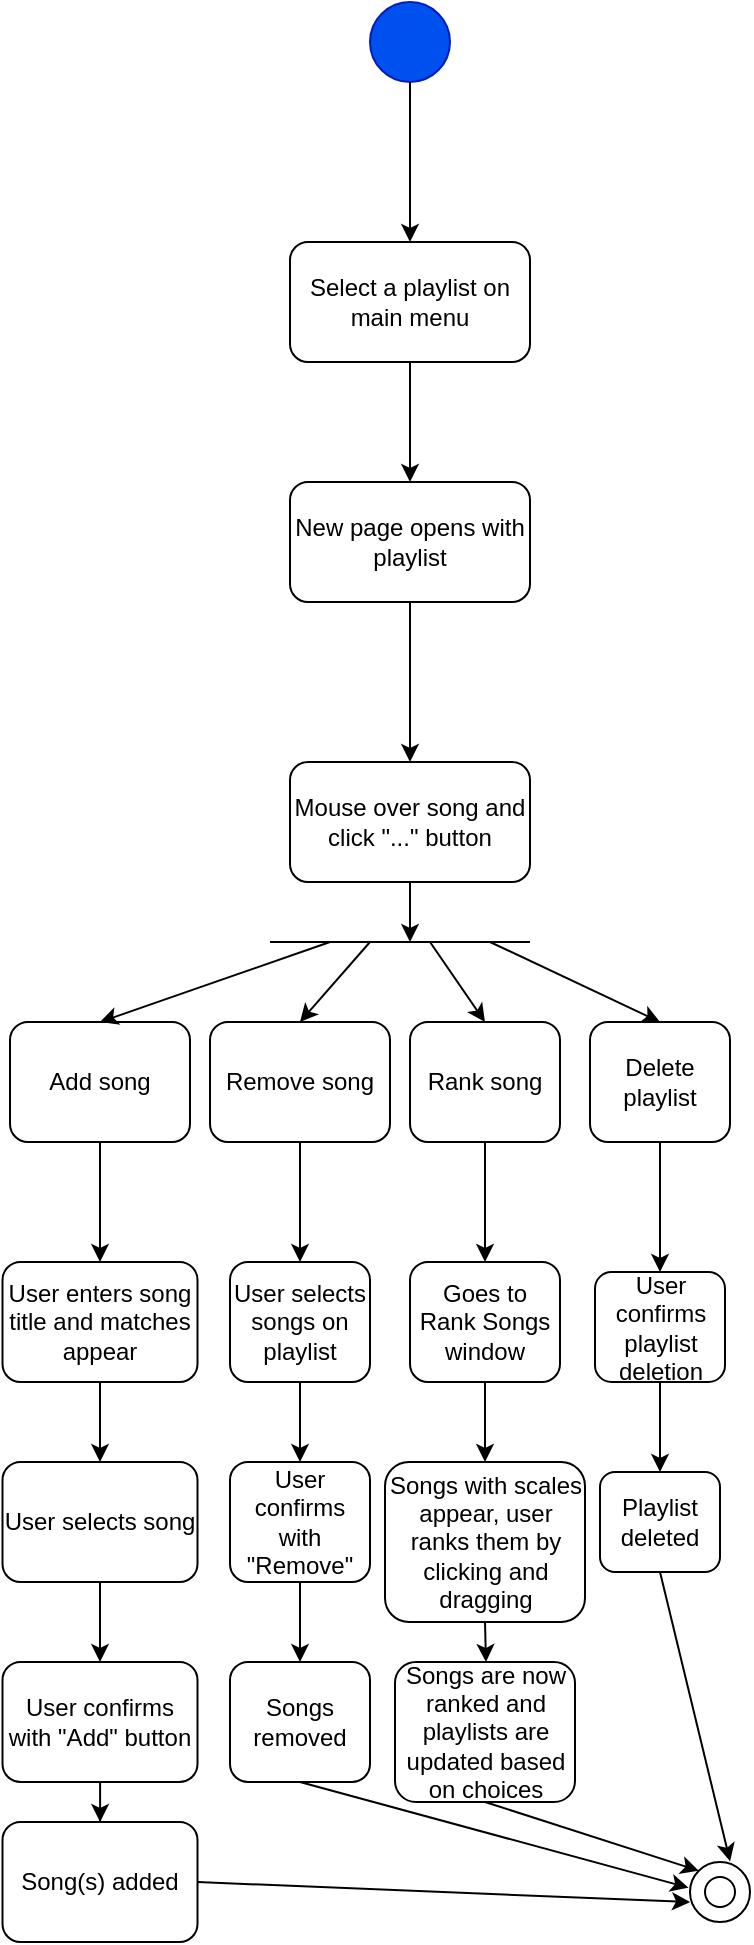<mxfile version="13.3.0" type="github">
  <diagram id="Z5xX8bGPiskThnYwZpLt" name="Page-1">
    <mxGraphModel dx="541" dy="941" grid="1" gridSize="10" guides="1" tooltips="1" connect="1" arrows="1" fold="1" page="1" pageScale="1" pageWidth="850" pageHeight="1100" math="0" shadow="0">
      <root>
        <mxCell id="0" />
        <mxCell id="1" parent="0" />
        <mxCell id="jAkOID69_rrNjXx6O3TZ-1" value="" style="ellipse;whiteSpace=wrap;html=1;aspect=fixed;fillColor=#0050ef;strokeColor=#001DBC;fontColor=#ffffff;" vertex="1" parent="1">
          <mxGeometry x="330" y="90" width="40" height="40" as="geometry" />
        </mxCell>
        <mxCell id="jAkOID69_rrNjXx6O3TZ-2" value="" style="endArrow=classic;html=1;exitX=0.5;exitY=1;exitDx=0;exitDy=0;" edge="1" parent="1" source="jAkOID69_rrNjXx6O3TZ-1">
          <mxGeometry width="50" height="50" relative="1" as="geometry">
            <mxPoint x="390" y="250" as="sourcePoint" />
            <mxPoint x="350" y="210" as="targetPoint" />
          </mxGeometry>
        </mxCell>
        <mxCell id="jAkOID69_rrNjXx6O3TZ-3" value="Select a playlist on main menu" style="rounded=1;whiteSpace=wrap;html=1;" vertex="1" parent="1">
          <mxGeometry x="290" y="210" width="120" height="60" as="geometry" />
        </mxCell>
        <mxCell id="jAkOID69_rrNjXx6O3TZ-4" value="" style="endArrow=classic;html=1;exitX=0.5;exitY=1;exitDx=0;exitDy=0;" edge="1" parent="1" source="jAkOID69_rrNjXx6O3TZ-3">
          <mxGeometry width="50" height="50" relative="1" as="geometry">
            <mxPoint x="340" y="380" as="sourcePoint" />
            <mxPoint x="350" y="330" as="targetPoint" />
          </mxGeometry>
        </mxCell>
        <mxCell id="jAkOID69_rrNjXx6O3TZ-9" value="" style="edgeStyle=orthogonalEdgeStyle;rounded=0;orthogonalLoop=1;jettySize=auto;html=1;" edge="1" parent="1" source="jAkOID69_rrNjXx6O3TZ-5" target="jAkOID69_rrNjXx6O3TZ-8">
          <mxGeometry relative="1" as="geometry" />
        </mxCell>
        <mxCell id="jAkOID69_rrNjXx6O3TZ-5" value="New page opens with playlist" style="rounded=1;whiteSpace=wrap;html=1;" vertex="1" parent="1">
          <mxGeometry x="290" y="330" width="120" height="60" as="geometry" />
        </mxCell>
        <mxCell id="jAkOID69_rrNjXx6O3TZ-8" value="Mouse over song and click &quot;...&quot; button" style="rounded=1;whiteSpace=wrap;html=1;" vertex="1" parent="1">
          <mxGeometry x="290" y="470" width="120" height="60" as="geometry" />
        </mxCell>
        <mxCell id="jAkOID69_rrNjXx6O3TZ-10" value="Add song" style="rounded=1;whiteSpace=wrap;html=1;" vertex="1" parent="1">
          <mxGeometry x="150" y="600" width="90" height="60" as="geometry" />
        </mxCell>
        <mxCell id="jAkOID69_rrNjXx6O3TZ-11" value="" style="endArrow=classic;html=1;entryX=0.5;entryY=0;entryDx=0;entryDy=0;" edge="1" parent="1" target="jAkOID69_rrNjXx6O3TZ-10">
          <mxGeometry width="50" height="50" relative="1" as="geometry">
            <mxPoint x="310" y="560" as="sourcePoint" />
            <mxPoint x="240" y="520" as="targetPoint" />
          </mxGeometry>
        </mxCell>
        <mxCell id="jAkOID69_rrNjXx6O3TZ-12" value="" style="endArrow=none;html=1;" edge="1" parent="1">
          <mxGeometry width="50" height="50" relative="1" as="geometry">
            <mxPoint x="280" y="560" as="sourcePoint" />
            <mxPoint x="410" y="560" as="targetPoint" />
          </mxGeometry>
        </mxCell>
        <mxCell id="jAkOID69_rrNjXx6O3TZ-13" value="" style="endArrow=classic;html=1;exitX=0.5;exitY=1;exitDx=0;exitDy=0;" edge="1" parent="1" source="jAkOID69_rrNjXx6O3TZ-8">
          <mxGeometry width="50" height="50" relative="1" as="geometry">
            <mxPoint x="190" y="550" as="sourcePoint" />
            <mxPoint x="350" y="560" as="targetPoint" />
          </mxGeometry>
        </mxCell>
        <mxCell id="jAkOID69_rrNjXx6O3TZ-14" value="" style="endArrow=classic;html=1;entryX=0.5;entryY=0;entryDx=0;entryDy=0;" edge="1" parent="1" target="jAkOID69_rrNjXx6O3TZ-15">
          <mxGeometry width="50" height="50" relative="1" as="geometry">
            <mxPoint x="330" y="560" as="sourcePoint" />
            <mxPoint x="350" y="600" as="targetPoint" />
          </mxGeometry>
        </mxCell>
        <mxCell id="jAkOID69_rrNjXx6O3TZ-15" value="Remove song" style="rounded=1;whiteSpace=wrap;html=1;" vertex="1" parent="1">
          <mxGeometry x="250" y="600" width="90" height="60" as="geometry" />
        </mxCell>
        <mxCell id="jAkOID69_rrNjXx6O3TZ-16" value="" style="endArrow=classic;html=1;entryX=0.5;entryY=0;entryDx=0;entryDy=0;" edge="1" parent="1" target="jAkOID69_rrNjXx6O3TZ-17">
          <mxGeometry width="50" height="50" relative="1" as="geometry">
            <mxPoint x="360" y="560" as="sourcePoint" />
            <mxPoint x="480" y="600" as="targetPoint" />
          </mxGeometry>
        </mxCell>
        <mxCell id="jAkOID69_rrNjXx6O3TZ-37" value="" style="edgeStyle=orthogonalEdgeStyle;rounded=0;orthogonalLoop=1;jettySize=auto;html=1;" edge="1" parent="1" source="jAkOID69_rrNjXx6O3TZ-17" target="jAkOID69_rrNjXx6O3TZ-36">
          <mxGeometry relative="1" as="geometry" />
        </mxCell>
        <mxCell id="jAkOID69_rrNjXx6O3TZ-17" value="Rank song" style="rounded=1;whiteSpace=wrap;html=1;" vertex="1" parent="1">
          <mxGeometry x="350" y="600" width="75" height="60" as="geometry" />
        </mxCell>
        <mxCell id="jAkOID69_rrNjXx6O3TZ-39" value="" style="edgeStyle=orthogonalEdgeStyle;rounded=0;orthogonalLoop=1;jettySize=auto;html=1;" edge="1" parent="1" source="jAkOID69_rrNjXx6O3TZ-36" target="jAkOID69_rrNjXx6O3TZ-38">
          <mxGeometry relative="1" as="geometry" />
        </mxCell>
        <mxCell id="jAkOID69_rrNjXx6O3TZ-36" value="Goes to Rank Songs window" style="rounded=1;whiteSpace=wrap;html=1;" vertex="1" parent="1">
          <mxGeometry x="350" y="720" width="75" height="60" as="geometry" />
        </mxCell>
        <mxCell id="jAkOID69_rrNjXx6O3TZ-38" value="Songs with scales appear, user ranks them by clicking and dragging" style="rounded=1;whiteSpace=wrap;html=1;" vertex="1" parent="1">
          <mxGeometry x="337.5" y="820" width="100" height="80" as="geometry" />
        </mxCell>
        <mxCell id="jAkOID69_rrNjXx6O3TZ-18" value="Delete playlist" style="rounded=1;whiteSpace=wrap;html=1;" vertex="1" parent="1">
          <mxGeometry x="440" y="600" width="70" height="60" as="geometry" />
        </mxCell>
        <mxCell id="jAkOID69_rrNjXx6O3TZ-19" value="" style="endArrow=classic;html=1;entryX=0.5;entryY=0;entryDx=0;entryDy=0;" edge="1" parent="1" target="jAkOID69_rrNjXx6O3TZ-18">
          <mxGeometry width="50" height="50" relative="1" as="geometry">
            <mxPoint x="390" y="560" as="sourcePoint" />
            <mxPoint x="510" y="490" as="targetPoint" />
          </mxGeometry>
        </mxCell>
        <mxCell id="jAkOID69_rrNjXx6O3TZ-22" value="" style="endArrow=classic;html=1;exitX=0.5;exitY=1;exitDx=0;exitDy=0;" edge="1" parent="1" source="jAkOID69_rrNjXx6O3TZ-10">
          <mxGeometry width="50" height="50" relative="1" as="geometry">
            <mxPoint x="160" y="760" as="sourcePoint" />
            <mxPoint x="195" y="720" as="targetPoint" />
          </mxGeometry>
        </mxCell>
        <mxCell id="jAkOID69_rrNjXx6O3TZ-30" value="" style="edgeStyle=orthogonalEdgeStyle;rounded=0;orthogonalLoop=1;jettySize=auto;html=1;" edge="1" parent="1" source="jAkOID69_rrNjXx6O3TZ-23" target="jAkOID69_rrNjXx6O3TZ-29">
          <mxGeometry relative="1" as="geometry" />
        </mxCell>
        <mxCell id="jAkOID69_rrNjXx6O3TZ-23" value="User enters song title and matches appear" style="rounded=1;whiteSpace=wrap;html=1;" vertex="1" parent="1">
          <mxGeometry x="146.25" y="720" width="97.5" height="60" as="geometry" />
        </mxCell>
        <mxCell id="jAkOID69_rrNjXx6O3TZ-32" value="" style="edgeStyle=orthogonalEdgeStyle;rounded=0;orthogonalLoop=1;jettySize=auto;html=1;" edge="1" parent="1" source="jAkOID69_rrNjXx6O3TZ-29" target="jAkOID69_rrNjXx6O3TZ-31">
          <mxGeometry relative="1" as="geometry" />
        </mxCell>
        <mxCell id="jAkOID69_rrNjXx6O3TZ-29" value="User selects song " style="rounded=1;whiteSpace=wrap;html=1;" vertex="1" parent="1">
          <mxGeometry x="146.25" y="820" width="97.5" height="60" as="geometry" />
        </mxCell>
        <mxCell id="jAkOID69_rrNjXx6O3TZ-34" value="" style="edgeStyle=orthogonalEdgeStyle;rounded=0;orthogonalLoop=1;jettySize=auto;html=1;" edge="1" parent="1" source="jAkOID69_rrNjXx6O3TZ-31" target="jAkOID69_rrNjXx6O3TZ-33">
          <mxGeometry relative="1" as="geometry" />
        </mxCell>
        <mxCell id="jAkOID69_rrNjXx6O3TZ-31" value="User confirms with &quot;Add&quot; button" style="rounded=1;whiteSpace=wrap;html=1;" vertex="1" parent="1">
          <mxGeometry x="146.25" y="920" width="97.5" height="60" as="geometry" />
        </mxCell>
        <mxCell id="jAkOID69_rrNjXx6O3TZ-33" value="Song(s) added" style="rounded=1;whiteSpace=wrap;html=1;" vertex="1" parent="1">
          <mxGeometry x="146.25" y="1000" width="97.5" height="60" as="geometry" />
        </mxCell>
        <mxCell id="jAkOID69_rrNjXx6O3TZ-26" value="" style="edgeStyle=orthogonalEdgeStyle;rounded=0;orthogonalLoop=1;jettySize=auto;html=1;" edge="1" parent="1" source="jAkOID69_rrNjXx6O3TZ-24" target="jAkOID69_rrNjXx6O3TZ-25">
          <mxGeometry relative="1" as="geometry" />
        </mxCell>
        <mxCell id="jAkOID69_rrNjXx6O3TZ-24" value="User selects songs on playlist" style="rounded=1;whiteSpace=wrap;html=1;" vertex="1" parent="1">
          <mxGeometry x="260" y="720" width="70" height="60" as="geometry" />
        </mxCell>
        <mxCell id="jAkOID69_rrNjXx6O3TZ-28" value="" style="edgeStyle=orthogonalEdgeStyle;rounded=0;orthogonalLoop=1;jettySize=auto;html=1;" edge="1" parent="1" source="jAkOID69_rrNjXx6O3TZ-25" target="jAkOID69_rrNjXx6O3TZ-27">
          <mxGeometry relative="1" as="geometry" />
        </mxCell>
        <mxCell id="jAkOID69_rrNjXx6O3TZ-25" value="User confirms with &quot;Remove&quot;" style="rounded=1;whiteSpace=wrap;html=1;" vertex="1" parent="1">
          <mxGeometry x="260" y="820" width="70" height="60" as="geometry" />
        </mxCell>
        <mxCell id="jAkOID69_rrNjXx6O3TZ-27" value="Songs removed" style="rounded=1;whiteSpace=wrap;html=1;" vertex="1" parent="1">
          <mxGeometry x="260" y="920" width="70" height="60" as="geometry" />
        </mxCell>
        <mxCell id="jAkOID69_rrNjXx6O3TZ-35" value="" style="endArrow=classic;html=1;exitX=0.5;exitY=1;exitDx=0;exitDy=0;entryX=0.5;entryY=0;entryDx=0;entryDy=0;" edge="1" parent="1" source="jAkOID69_rrNjXx6O3TZ-15" target="jAkOID69_rrNjXx6O3TZ-24">
          <mxGeometry width="50" height="50" relative="1" as="geometry">
            <mxPoint x="360" y="770" as="sourcePoint" />
            <mxPoint x="410" y="720" as="targetPoint" />
          </mxGeometry>
        </mxCell>
        <mxCell id="jAkOID69_rrNjXx6O3TZ-40" value="" style="endArrow=classic;html=1;exitX=0.5;exitY=1;exitDx=0;exitDy=0;" edge="1" parent="1" source="jAkOID69_rrNjXx6O3TZ-38">
          <mxGeometry width="50" height="50" relative="1" as="geometry">
            <mxPoint x="390" y="980" as="sourcePoint" />
            <mxPoint x="388" y="920" as="targetPoint" />
          </mxGeometry>
        </mxCell>
        <mxCell id="jAkOID69_rrNjXx6O3TZ-41" value="Songs are now ranked and playlists are updated based on choices" style="rounded=1;whiteSpace=wrap;html=1;" vertex="1" parent="1">
          <mxGeometry x="342.5" y="920" width="90" height="70" as="geometry" />
        </mxCell>
        <mxCell id="jAkOID69_rrNjXx6O3TZ-42" value="" style="endArrow=classic;html=1;exitX=0.5;exitY=1;exitDx=0;exitDy=0;entryX=0.5;entryY=0;entryDx=0;entryDy=0;" edge="1" parent="1" source="jAkOID69_rrNjXx6O3TZ-18" target="jAkOID69_rrNjXx6O3TZ-44">
          <mxGeometry width="50" height="50" relative="1" as="geometry">
            <mxPoint x="480" y="760" as="sourcePoint" />
            <mxPoint x="475" y="720" as="targetPoint" />
          </mxGeometry>
        </mxCell>
        <mxCell id="jAkOID69_rrNjXx6O3TZ-44" value="User confirms playlist deletion" style="rounded=1;whiteSpace=wrap;html=1;" vertex="1" parent="1">
          <mxGeometry x="442.5" y="725" width="65" height="55" as="geometry" />
        </mxCell>
        <mxCell id="jAkOID69_rrNjXx6O3TZ-45" value="Playlist deleted" style="rounded=1;whiteSpace=wrap;html=1;" vertex="1" parent="1">
          <mxGeometry x="445" y="825" width="60" height="50" as="geometry" />
        </mxCell>
        <mxCell id="jAkOID69_rrNjXx6O3TZ-47" value="" style="endArrow=classic;html=1;exitX=0.5;exitY=1;exitDx=0;exitDy=0;entryX=0.5;entryY=0;entryDx=0;entryDy=0;" edge="1" parent="1" source="jAkOID69_rrNjXx6O3TZ-44" target="jAkOID69_rrNjXx6O3TZ-45">
          <mxGeometry width="50" height="50" relative="1" as="geometry">
            <mxPoint x="470" y="840" as="sourcePoint" />
            <mxPoint x="520" y="790" as="targetPoint" />
          </mxGeometry>
        </mxCell>
        <mxCell id="jAkOID69_rrNjXx6O3TZ-48" value="" style="ellipse;whiteSpace=wrap;html=1;aspect=fixed;" vertex="1" parent="1">
          <mxGeometry x="490" y="1020" width="30" height="30" as="geometry" />
        </mxCell>
        <mxCell id="jAkOID69_rrNjXx6O3TZ-49" value="" style="ellipse;whiteSpace=wrap;html=1;aspect=fixed;" vertex="1" parent="1">
          <mxGeometry x="497.5" y="1027.5" width="15" height="15" as="geometry" />
        </mxCell>
        <mxCell id="jAkOID69_rrNjXx6O3TZ-50" value="" style="endArrow=classic;html=1;exitX=0.5;exitY=1;exitDx=0;exitDy=0;entryX=0.668;entryY=-0.01;entryDx=0;entryDy=0;entryPerimeter=0;" edge="1" parent="1" source="jAkOID69_rrNjXx6O3TZ-45" target="jAkOID69_rrNjXx6O3TZ-48">
          <mxGeometry width="50" height="50" relative="1" as="geometry">
            <mxPoint x="470" y="880" as="sourcePoint" />
            <mxPoint x="550" y="930" as="targetPoint" />
          </mxGeometry>
        </mxCell>
        <mxCell id="jAkOID69_rrNjXx6O3TZ-51" value="" style="endArrow=classic;html=1;exitX=0.5;exitY=1;exitDx=0;exitDy=0;entryX=0;entryY=0;entryDx=0;entryDy=0;" edge="1" parent="1" source="jAkOID69_rrNjXx6O3TZ-41" target="jAkOID69_rrNjXx6O3TZ-48">
          <mxGeometry width="50" height="50" relative="1" as="geometry">
            <mxPoint x="450" y="1100" as="sourcePoint" />
            <mxPoint x="489" y="1020" as="targetPoint" />
          </mxGeometry>
        </mxCell>
        <mxCell id="jAkOID69_rrNjXx6O3TZ-53" value="" style="endArrow=classic;html=1;exitX=0.5;exitY=1;exitDx=0;exitDy=0;entryX=-0.024;entryY=0.428;entryDx=0;entryDy=0;entryPerimeter=0;" edge="1" parent="1" source="jAkOID69_rrNjXx6O3TZ-27" target="jAkOID69_rrNjXx6O3TZ-48">
          <mxGeometry width="50" height="50" relative="1" as="geometry">
            <mxPoint x="300" y="1060" as="sourcePoint" />
            <mxPoint x="480" y="1030" as="targetPoint" />
          </mxGeometry>
        </mxCell>
        <mxCell id="jAkOID69_rrNjXx6O3TZ-54" value="" style="endArrow=classic;html=1;exitX=1;exitY=0.5;exitDx=0;exitDy=0;entryX=0.001;entryY=0.668;entryDx=0;entryDy=0;entryPerimeter=0;" edge="1" parent="1" source="jAkOID69_rrNjXx6O3TZ-33" target="jAkOID69_rrNjXx6O3TZ-48">
          <mxGeometry width="50" height="50" relative="1" as="geometry">
            <mxPoint x="320" y="1100" as="sourcePoint" />
            <mxPoint x="480" y="1050" as="targetPoint" />
          </mxGeometry>
        </mxCell>
      </root>
    </mxGraphModel>
  </diagram>
</mxfile>
